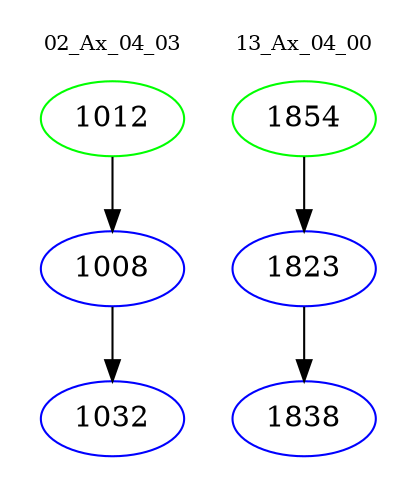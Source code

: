 digraph{
subgraph cluster_0 {
color = white
label = "02_Ax_04_03";
fontsize=10;
T0_1012 [label="1012", color="green"]
T0_1012 -> T0_1008 [color="black"]
T0_1008 [label="1008", color="blue"]
T0_1008 -> T0_1032 [color="black"]
T0_1032 [label="1032", color="blue"]
}
subgraph cluster_1 {
color = white
label = "13_Ax_04_00";
fontsize=10;
T1_1854 [label="1854", color="green"]
T1_1854 -> T1_1823 [color="black"]
T1_1823 [label="1823", color="blue"]
T1_1823 -> T1_1838 [color="black"]
T1_1838 [label="1838", color="blue"]
}
}
